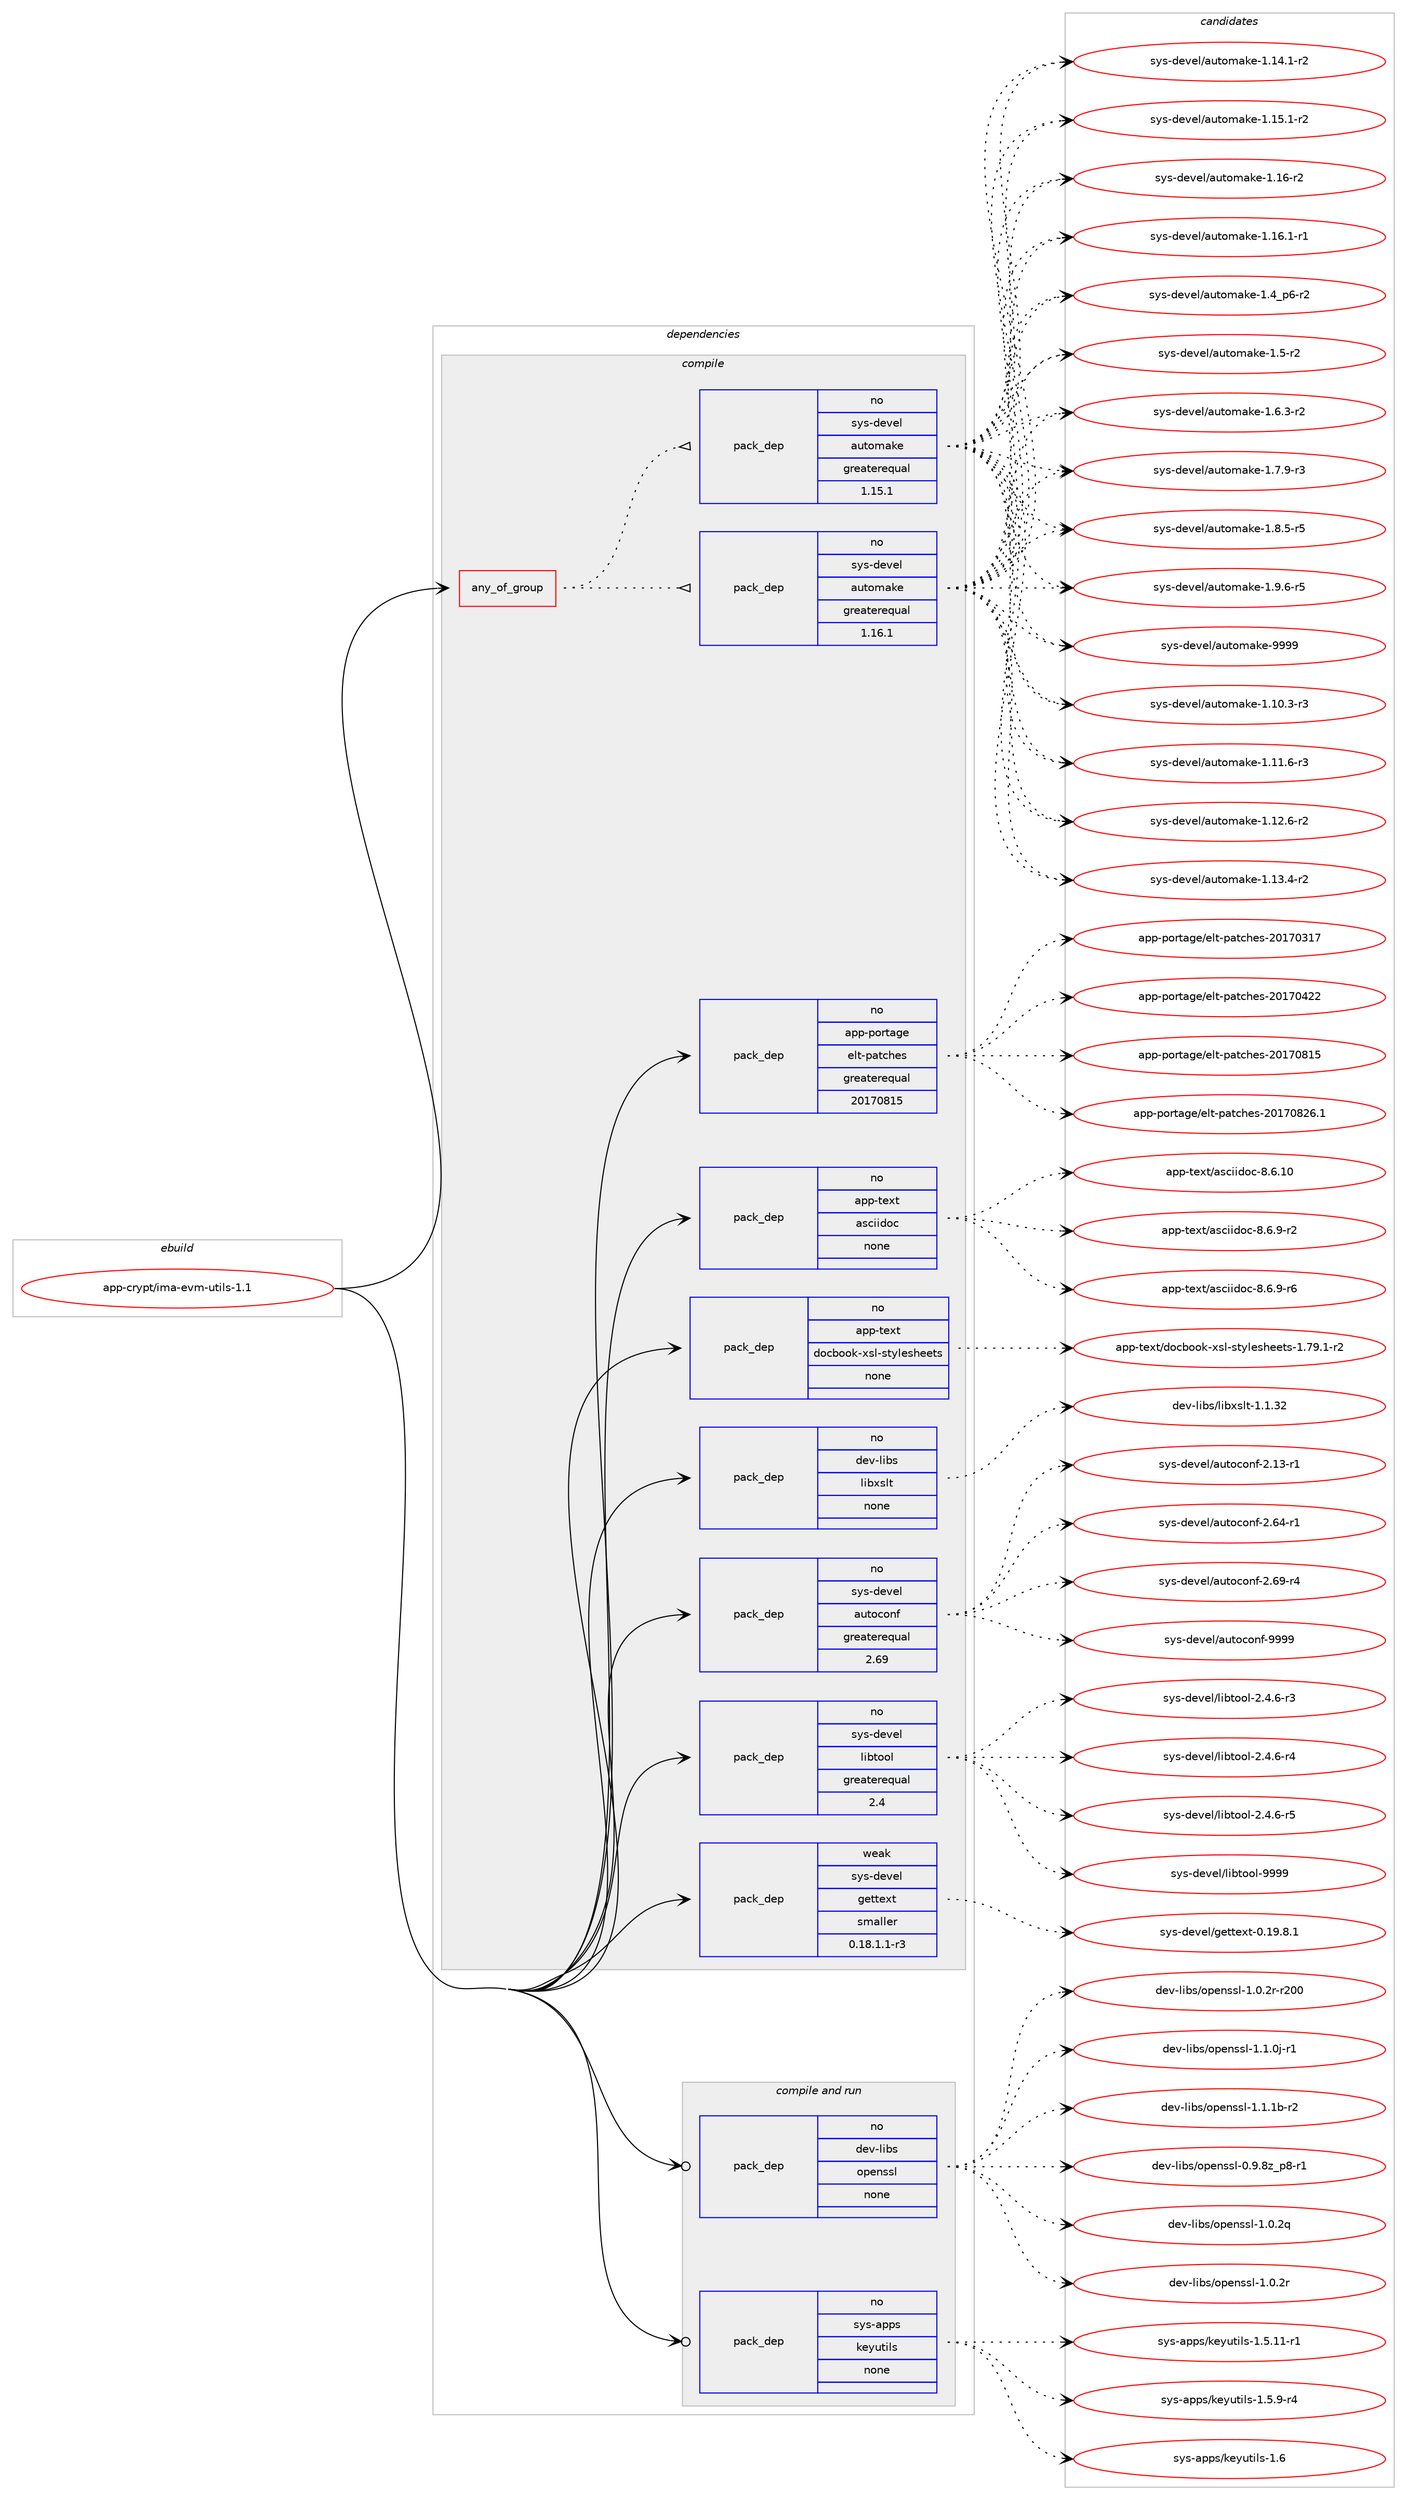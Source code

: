 digraph prolog {

# *************
# Graph options
# *************

newrank=true;
concentrate=true;
compound=true;
graph [rankdir=LR,fontname=Helvetica,fontsize=10,ranksep=1.5];#, ranksep=2.5, nodesep=0.2];
edge  [arrowhead=vee];
node  [fontname=Helvetica,fontsize=10];

# **********
# The ebuild
# **********

subgraph cluster_leftcol {
color=gray;
rank=same;
label=<<i>ebuild</i>>;
id [label="app-crypt/ima-evm-utils-1.1", color=red, width=4, href="../app-crypt/ima-evm-utils-1.1.svg"];
}

# ****************
# The dependencies
# ****************

subgraph cluster_midcol {
color=gray;
label=<<i>dependencies</i>>;
subgraph cluster_compile {
fillcolor="#eeeeee";
style=filled;
label=<<i>compile</i>>;
subgraph any19295 {
dependency1275895 [label=<<TABLE BORDER="0" CELLBORDER="1" CELLSPACING="0" CELLPADDING="4"><TR><TD CELLPADDING="10">any_of_group</TD></TR></TABLE>>, shape=none, color=red];subgraph pack908333 {
dependency1275896 [label=<<TABLE BORDER="0" CELLBORDER="1" CELLSPACING="0" CELLPADDING="4" WIDTH="220"><TR><TD ROWSPAN="6" CELLPADDING="30">pack_dep</TD></TR><TR><TD WIDTH="110">no</TD></TR><TR><TD>sys-devel</TD></TR><TR><TD>automake</TD></TR><TR><TD>greaterequal</TD></TR><TR><TD>1.16.1</TD></TR></TABLE>>, shape=none, color=blue];
}
dependency1275895:e -> dependency1275896:w [weight=20,style="dotted",arrowhead="oinv"];
subgraph pack908334 {
dependency1275897 [label=<<TABLE BORDER="0" CELLBORDER="1" CELLSPACING="0" CELLPADDING="4" WIDTH="220"><TR><TD ROWSPAN="6" CELLPADDING="30">pack_dep</TD></TR><TR><TD WIDTH="110">no</TD></TR><TR><TD>sys-devel</TD></TR><TR><TD>automake</TD></TR><TR><TD>greaterequal</TD></TR><TR><TD>1.15.1</TD></TR></TABLE>>, shape=none, color=blue];
}
dependency1275895:e -> dependency1275897:w [weight=20,style="dotted",arrowhead="oinv"];
}
id:e -> dependency1275895:w [weight=20,style="solid",arrowhead="vee"];
subgraph pack908335 {
dependency1275898 [label=<<TABLE BORDER="0" CELLBORDER="1" CELLSPACING="0" CELLPADDING="4" WIDTH="220"><TR><TD ROWSPAN="6" CELLPADDING="30">pack_dep</TD></TR><TR><TD WIDTH="110">no</TD></TR><TR><TD>app-portage</TD></TR><TR><TD>elt-patches</TD></TR><TR><TD>greaterequal</TD></TR><TR><TD>20170815</TD></TR></TABLE>>, shape=none, color=blue];
}
id:e -> dependency1275898:w [weight=20,style="solid",arrowhead="vee"];
subgraph pack908336 {
dependency1275899 [label=<<TABLE BORDER="0" CELLBORDER="1" CELLSPACING="0" CELLPADDING="4" WIDTH="220"><TR><TD ROWSPAN="6" CELLPADDING="30">pack_dep</TD></TR><TR><TD WIDTH="110">no</TD></TR><TR><TD>app-text</TD></TR><TR><TD>asciidoc</TD></TR><TR><TD>none</TD></TR><TR><TD></TD></TR></TABLE>>, shape=none, color=blue];
}
id:e -> dependency1275899:w [weight=20,style="solid",arrowhead="vee"];
subgraph pack908337 {
dependency1275900 [label=<<TABLE BORDER="0" CELLBORDER="1" CELLSPACING="0" CELLPADDING="4" WIDTH="220"><TR><TD ROWSPAN="6" CELLPADDING="30">pack_dep</TD></TR><TR><TD WIDTH="110">no</TD></TR><TR><TD>app-text</TD></TR><TR><TD>docbook-xsl-stylesheets</TD></TR><TR><TD>none</TD></TR><TR><TD></TD></TR></TABLE>>, shape=none, color=blue];
}
id:e -> dependency1275900:w [weight=20,style="solid",arrowhead="vee"];
subgraph pack908338 {
dependency1275901 [label=<<TABLE BORDER="0" CELLBORDER="1" CELLSPACING="0" CELLPADDING="4" WIDTH="220"><TR><TD ROWSPAN="6" CELLPADDING="30">pack_dep</TD></TR><TR><TD WIDTH="110">no</TD></TR><TR><TD>dev-libs</TD></TR><TR><TD>libxslt</TD></TR><TR><TD>none</TD></TR><TR><TD></TD></TR></TABLE>>, shape=none, color=blue];
}
id:e -> dependency1275901:w [weight=20,style="solid",arrowhead="vee"];
subgraph pack908339 {
dependency1275902 [label=<<TABLE BORDER="0" CELLBORDER="1" CELLSPACING="0" CELLPADDING="4" WIDTH="220"><TR><TD ROWSPAN="6" CELLPADDING="30">pack_dep</TD></TR><TR><TD WIDTH="110">no</TD></TR><TR><TD>sys-devel</TD></TR><TR><TD>autoconf</TD></TR><TR><TD>greaterequal</TD></TR><TR><TD>2.69</TD></TR></TABLE>>, shape=none, color=blue];
}
id:e -> dependency1275902:w [weight=20,style="solid",arrowhead="vee"];
subgraph pack908340 {
dependency1275903 [label=<<TABLE BORDER="0" CELLBORDER="1" CELLSPACING="0" CELLPADDING="4" WIDTH="220"><TR><TD ROWSPAN="6" CELLPADDING="30">pack_dep</TD></TR><TR><TD WIDTH="110">no</TD></TR><TR><TD>sys-devel</TD></TR><TR><TD>libtool</TD></TR><TR><TD>greaterequal</TD></TR><TR><TD>2.4</TD></TR></TABLE>>, shape=none, color=blue];
}
id:e -> dependency1275903:w [weight=20,style="solid",arrowhead="vee"];
subgraph pack908341 {
dependency1275904 [label=<<TABLE BORDER="0" CELLBORDER="1" CELLSPACING="0" CELLPADDING="4" WIDTH="220"><TR><TD ROWSPAN="6" CELLPADDING="30">pack_dep</TD></TR><TR><TD WIDTH="110">weak</TD></TR><TR><TD>sys-devel</TD></TR><TR><TD>gettext</TD></TR><TR><TD>smaller</TD></TR><TR><TD>0.18.1.1-r3</TD></TR></TABLE>>, shape=none, color=blue];
}
id:e -> dependency1275904:w [weight=20,style="solid",arrowhead="vee"];
}
subgraph cluster_compileandrun {
fillcolor="#eeeeee";
style=filled;
label=<<i>compile and run</i>>;
subgraph pack908342 {
dependency1275905 [label=<<TABLE BORDER="0" CELLBORDER="1" CELLSPACING="0" CELLPADDING="4" WIDTH="220"><TR><TD ROWSPAN="6" CELLPADDING="30">pack_dep</TD></TR><TR><TD WIDTH="110">no</TD></TR><TR><TD>dev-libs</TD></TR><TR><TD>openssl</TD></TR><TR><TD>none</TD></TR><TR><TD></TD></TR></TABLE>>, shape=none, color=blue];
}
id:e -> dependency1275905:w [weight=20,style="solid",arrowhead="odotvee"];
subgraph pack908343 {
dependency1275906 [label=<<TABLE BORDER="0" CELLBORDER="1" CELLSPACING="0" CELLPADDING="4" WIDTH="220"><TR><TD ROWSPAN="6" CELLPADDING="30">pack_dep</TD></TR><TR><TD WIDTH="110">no</TD></TR><TR><TD>sys-apps</TD></TR><TR><TD>keyutils</TD></TR><TR><TD>none</TD></TR><TR><TD></TD></TR></TABLE>>, shape=none, color=blue];
}
id:e -> dependency1275906:w [weight=20,style="solid",arrowhead="odotvee"];
}
subgraph cluster_run {
fillcolor="#eeeeee";
style=filled;
label=<<i>run</i>>;
}
}

# **************
# The candidates
# **************

subgraph cluster_choices {
rank=same;
color=gray;
label=<<i>candidates</i>>;

subgraph choice908333 {
color=black;
nodesep=1;
choice11512111545100101118101108479711711611110997107101454946494846514511451 [label="sys-devel/automake-1.10.3-r3", color=red, width=4,href="../sys-devel/automake-1.10.3-r3.svg"];
choice11512111545100101118101108479711711611110997107101454946494946544511451 [label="sys-devel/automake-1.11.6-r3", color=red, width=4,href="../sys-devel/automake-1.11.6-r3.svg"];
choice11512111545100101118101108479711711611110997107101454946495046544511450 [label="sys-devel/automake-1.12.6-r2", color=red, width=4,href="../sys-devel/automake-1.12.6-r2.svg"];
choice11512111545100101118101108479711711611110997107101454946495146524511450 [label="sys-devel/automake-1.13.4-r2", color=red, width=4,href="../sys-devel/automake-1.13.4-r2.svg"];
choice11512111545100101118101108479711711611110997107101454946495246494511450 [label="sys-devel/automake-1.14.1-r2", color=red, width=4,href="../sys-devel/automake-1.14.1-r2.svg"];
choice11512111545100101118101108479711711611110997107101454946495346494511450 [label="sys-devel/automake-1.15.1-r2", color=red, width=4,href="../sys-devel/automake-1.15.1-r2.svg"];
choice1151211154510010111810110847971171161111099710710145494649544511450 [label="sys-devel/automake-1.16-r2", color=red, width=4,href="../sys-devel/automake-1.16-r2.svg"];
choice11512111545100101118101108479711711611110997107101454946495446494511449 [label="sys-devel/automake-1.16.1-r1", color=red, width=4,href="../sys-devel/automake-1.16.1-r1.svg"];
choice115121115451001011181011084797117116111109971071014549465295112544511450 [label="sys-devel/automake-1.4_p6-r2", color=red, width=4,href="../sys-devel/automake-1.4_p6-r2.svg"];
choice11512111545100101118101108479711711611110997107101454946534511450 [label="sys-devel/automake-1.5-r2", color=red, width=4,href="../sys-devel/automake-1.5-r2.svg"];
choice115121115451001011181011084797117116111109971071014549465446514511450 [label="sys-devel/automake-1.6.3-r2", color=red, width=4,href="../sys-devel/automake-1.6.3-r2.svg"];
choice115121115451001011181011084797117116111109971071014549465546574511451 [label="sys-devel/automake-1.7.9-r3", color=red, width=4,href="../sys-devel/automake-1.7.9-r3.svg"];
choice115121115451001011181011084797117116111109971071014549465646534511453 [label="sys-devel/automake-1.8.5-r5", color=red, width=4,href="../sys-devel/automake-1.8.5-r5.svg"];
choice115121115451001011181011084797117116111109971071014549465746544511453 [label="sys-devel/automake-1.9.6-r5", color=red, width=4,href="../sys-devel/automake-1.9.6-r5.svg"];
choice115121115451001011181011084797117116111109971071014557575757 [label="sys-devel/automake-9999", color=red, width=4,href="../sys-devel/automake-9999.svg"];
dependency1275896:e -> choice11512111545100101118101108479711711611110997107101454946494846514511451:w [style=dotted,weight="100"];
dependency1275896:e -> choice11512111545100101118101108479711711611110997107101454946494946544511451:w [style=dotted,weight="100"];
dependency1275896:e -> choice11512111545100101118101108479711711611110997107101454946495046544511450:w [style=dotted,weight="100"];
dependency1275896:e -> choice11512111545100101118101108479711711611110997107101454946495146524511450:w [style=dotted,weight="100"];
dependency1275896:e -> choice11512111545100101118101108479711711611110997107101454946495246494511450:w [style=dotted,weight="100"];
dependency1275896:e -> choice11512111545100101118101108479711711611110997107101454946495346494511450:w [style=dotted,weight="100"];
dependency1275896:e -> choice1151211154510010111810110847971171161111099710710145494649544511450:w [style=dotted,weight="100"];
dependency1275896:e -> choice11512111545100101118101108479711711611110997107101454946495446494511449:w [style=dotted,weight="100"];
dependency1275896:e -> choice115121115451001011181011084797117116111109971071014549465295112544511450:w [style=dotted,weight="100"];
dependency1275896:e -> choice11512111545100101118101108479711711611110997107101454946534511450:w [style=dotted,weight="100"];
dependency1275896:e -> choice115121115451001011181011084797117116111109971071014549465446514511450:w [style=dotted,weight="100"];
dependency1275896:e -> choice115121115451001011181011084797117116111109971071014549465546574511451:w [style=dotted,weight="100"];
dependency1275896:e -> choice115121115451001011181011084797117116111109971071014549465646534511453:w [style=dotted,weight="100"];
dependency1275896:e -> choice115121115451001011181011084797117116111109971071014549465746544511453:w [style=dotted,weight="100"];
dependency1275896:e -> choice115121115451001011181011084797117116111109971071014557575757:w [style=dotted,weight="100"];
}
subgraph choice908334 {
color=black;
nodesep=1;
choice11512111545100101118101108479711711611110997107101454946494846514511451 [label="sys-devel/automake-1.10.3-r3", color=red, width=4,href="../sys-devel/automake-1.10.3-r3.svg"];
choice11512111545100101118101108479711711611110997107101454946494946544511451 [label="sys-devel/automake-1.11.6-r3", color=red, width=4,href="../sys-devel/automake-1.11.6-r3.svg"];
choice11512111545100101118101108479711711611110997107101454946495046544511450 [label="sys-devel/automake-1.12.6-r2", color=red, width=4,href="../sys-devel/automake-1.12.6-r2.svg"];
choice11512111545100101118101108479711711611110997107101454946495146524511450 [label="sys-devel/automake-1.13.4-r2", color=red, width=4,href="../sys-devel/automake-1.13.4-r2.svg"];
choice11512111545100101118101108479711711611110997107101454946495246494511450 [label="sys-devel/automake-1.14.1-r2", color=red, width=4,href="../sys-devel/automake-1.14.1-r2.svg"];
choice11512111545100101118101108479711711611110997107101454946495346494511450 [label="sys-devel/automake-1.15.1-r2", color=red, width=4,href="../sys-devel/automake-1.15.1-r2.svg"];
choice1151211154510010111810110847971171161111099710710145494649544511450 [label="sys-devel/automake-1.16-r2", color=red, width=4,href="../sys-devel/automake-1.16-r2.svg"];
choice11512111545100101118101108479711711611110997107101454946495446494511449 [label="sys-devel/automake-1.16.1-r1", color=red, width=4,href="../sys-devel/automake-1.16.1-r1.svg"];
choice115121115451001011181011084797117116111109971071014549465295112544511450 [label="sys-devel/automake-1.4_p6-r2", color=red, width=4,href="../sys-devel/automake-1.4_p6-r2.svg"];
choice11512111545100101118101108479711711611110997107101454946534511450 [label="sys-devel/automake-1.5-r2", color=red, width=4,href="../sys-devel/automake-1.5-r2.svg"];
choice115121115451001011181011084797117116111109971071014549465446514511450 [label="sys-devel/automake-1.6.3-r2", color=red, width=4,href="../sys-devel/automake-1.6.3-r2.svg"];
choice115121115451001011181011084797117116111109971071014549465546574511451 [label="sys-devel/automake-1.7.9-r3", color=red, width=4,href="../sys-devel/automake-1.7.9-r3.svg"];
choice115121115451001011181011084797117116111109971071014549465646534511453 [label="sys-devel/automake-1.8.5-r5", color=red, width=4,href="../sys-devel/automake-1.8.5-r5.svg"];
choice115121115451001011181011084797117116111109971071014549465746544511453 [label="sys-devel/automake-1.9.6-r5", color=red, width=4,href="../sys-devel/automake-1.9.6-r5.svg"];
choice115121115451001011181011084797117116111109971071014557575757 [label="sys-devel/automake-9999", color=red, width=4,href="../sys-devel/automake-9999.svg"];
dependency1275897:e -> choice11512111545100101118101108479711711611110997107101454946494846514511451:w [style=dotted,weight="100"];
dependency1275897:e -> choice11512111545100101118101108479711711611110997107101454946494946544511451:w [style=dotted,weight="100"];
dependency1275897:e -> choice11512111545100101118101108479711711611110997107101454946495046544511450:w [style=dotted,weight="100"];
dependency1275897:e -> choice11512111545100101118101108479711711611110997107101454946495146524511450:w [style=dotted,weight="100"];
dependency1275897:e -> choice11512111545100101118101108479711711611110997107101454946495246494511450:w [style=dotted,weight="100"];
dependency1275897:e -> choice11512111545100101118101108479711711611110997107101454946495346494511450:w [style=dotted,weight="100"];
dependency1275897:e -> choice1151211154510010111810110847971171161111099710710145494649544511450:w [style=dotted,weight="100"];
dependency1275897:e -> choice11512111545100101118101108479711711611110997107101454946495446494511449:w [style=dotted,weight="100"];
dependency1275897:e -> choice115121115451001011181011084797117116111109971071014549465295112544511450:w [style=dotted,weight="100"];
dependency1275897:e -> choice11512111545100101118101108479711711611110997107101454946534511450:w [style=dotted,weight="100"];
dependency1275897:e -> choice115121115451001011181011084797117116111109971071014549465446514511450:w [style=dotted,weight="100"];
dependency1275897:e -> choice115121115451001011181011084797117116111109971071014549465546574511451:w [style=dotted,weight="100"];
dependency1275897:e -> choice115121115451001011181011084797117116111109971071014549465646534511453:w [style=dotted,weight="100"];
dependency1275897:e -> choice115121115451001011181011084797117116111109971071014549465746544511453:w [style=dotted,weight="100"];
dependency1275897:e -> choice115121115451001011181011084797117116111109971071014557575757:w [style=dotted,weight="100"];
}
subgraph choice908335 {
color=black;
nodesep=1;
choice97112112451121111141169710310147101108116451129711699104101115455048495548514955 [label="app-portage/elt-patches-20170317", color=red, width=4,href="../app-portage/elt-patches-20170317.svg"];
choice97112112451121111141169710310147101108116451129711699104101115455048495548525050 [label="app-portage/elt-patches-20170422", color=red, width=4,href="../app-portage/elt-patches-20170422.svg"];
choice97112112451121111141169710310147101108116451129711699104101115455048495548564953 [label="app-portage/elt-patches-20170815", color=red, width=4,href="../app-portage/elt-patches-20170815.svg"];
choice971121124511211111411697103101471011081164511297116991041011154550484955485650544649 [label="app-portage/elt-patches-20170826.1", color=red, width=4,href="../app-portage/elt-patches-20170826.1.svg"];
dependency1275898:e -> choice97112112451121111141169710310147101108116451129711699104101115455048495548514955:w [style=dotted,weight="100"];
dependency1275898:e -> choice97112112451121111141169710310147101108116451129711699104101115455048495548525050:w [style=dotted,weight="100"];
dependency1275898:e -> choice97112112451121111141169710310147101108116451129711699104101115455048495548564953:w [style=dotted,weight="100"];
dependency1275898:e -> choice971121124511211111411697103101471011081164511297116991041011154550484955485650544649:w [style=dotted,weight="100"];
}
subgraph choice908336 {
color=black;
nodesep=1;
choice97112112451161011201164797115991051051001119945564654464948 [label="app-text/asciidoc-8.6.10", color=red, width=4,href="../app-text/asciidoc-8.6.10.svg"];
choice9711211245116101120116479711599105105100111994556465446574511450 [label="app-text/asciidoc-8.6.9-r2", color=red, width=4,href="../app-text/asciidoc-8.6.9-r2.svg"];
choice9711211245116101120116479711599105105100111994556465446574511454 [label="app-text/asciidoc-8.6.9-r6", color=red, width=4,href="../app-text/asciidoc-8.6.9-r6.svg"];
dependency1275899:e -> choice97112112451161011201164797115991051051001119945564654464948:w [style=dotted,weight="100"];
dependency1275899:e -> choice9711211245116101120116479711599105105100111994556465446574511450:w [style=dotted,weight="100"];
dependency1275899:e -> choice9711211245116101120116479711599105105100111994556465446574511454:w [style=dotted,weight="100"];
}
subgraph choice908337 {
color=black;
nodesep=1;
choice97112112451161011201164710011199981111111074512011510845115116121108101115104101101116115454946555746494511450 [label="app-text/docbook-xsl-stylesheets-1.79.1-r2", color=red, width=4,href="../app-text/docbook-xsl-stylesheets-1.79.1-r2.svg"];
dependency1275900:e -> choice97112112451161011201164710011199981111111074512011510845115116121108101115104101101116115454946555746494511450:w [style=dotted,weight="100"];
}
subgraph choice908338 {
color=black;
nodesep=1;
choice1001011184510810598115471081059812011510811645494649465150 [label="dev-libs/libxslt-1.1.32", color=red, width=4,href="../dev-libs/libxslt-1.1.32.svg"];
dependency1275901:e -> choice1001011184510810598115471081059812011510811645494649465150:w [style=dotted,weight="100"];
}
subgraph choice908339 {
color=black;
nodesep=1;
choice1151211154510010111810110847971171161119911111010245504649514511449 [label="sys-devel/autoconf-2.13-r1", color=red, width=4,href="../sys-devel/autoconf-2.13-r1.svg"];
choice1151211154510010111810110847971171161119911111010245504654524511449 [label="sys-devel/autoconf-2.64-r1", color=red, width=4,href="../sys-devel/autoconf-2.64-r1.svg"];
choice1151211154510010111810110847971171161119911111010245504654574511452 [label="sys-devel/autoconf-2.69-r4", color=red, width=4,href="../sys-devel/autoconf-2.69-r4.svg"];
choice115121115451001011181011084797117116111991111101024557575757 [label="sys-devel/autoconf-9999", color=red, width=4,href="../sys-devel/autoconf-9999.svg"];
dependency1275902:e -> choice1151211154510010111810110847971171161119911111010245504649514511449:w [style=dotted,weight="100"];
dependency1275902:e -> choice1151211154510010111810110847971171161119911111010245504654524511449:w [style=dotted,weight="100"];
dependency1275902:e -> choice1151211154510010111810110847971171161119911111010245504654574511452:w [style=dotted,weight="100"];
dependency1275902:e -> choice115121115451001011181011084797117116111991111101024557575757:w [style=dotted,weight="100"];
}
subgraph choice908340 {
color=black;
nodesep=1;
choice1151211154510010111810110847108105981161111111084550465246544511451 [label="sys-devel/libtool-2.4.6-r3", color=red, width=4,href="../sys-devel/libtool-2.4.6-r3.svg"];
choice1151211154510010111810110847108105981161111111084550465246544511452 [label="sys-devel/libtool-2.4.6-r4", color=red, width=4,href="../sys-devel/libtool-2.4.6-r4.svg"];
choice1151211154510010111810110847108105981161111111084550465246544511453 [label="sys-devel/libtool-2.4.6-r5", color=red, width=4,href="../sys-devel/libtool-2.4.6-r5.svg"];
choice1151211154510010111810110847108105981161111111084557575757 [label="sys-devel/libtool-9999", color=red, width=4,href="../sys-devel/libtool-9999.svg"];
dependency1275903:e -> choice1151211154510010111810110847108105981161111111084550465246544511451:w [style=dotted,weight="100"];
dependency1275903:e -> choice1151211154510010111810110847108105981161111111084550465246544511452:w [style=dotted,weight="100"];
dependency1275903:e -> choice1151211154510010111810110847108105981161111111084550465246544511453:w [style=dotted,weight="100"];
dependency1275903:e -> choice1151211154510010111810110847108105981161111111084557575757:w [style=dotted,weight="100"];
}
subgraph choice908341 {
color=black;
nodesep=1;
choice1151211154510010111810110847103101116116101120116454846495746564649 [label="sys-devel/gettext-0.19.8.1", color=red, width=4,href="../sys-devel/gettext-0.19.8.1.svg"];
dependency1275904:e -> choice1151211154510010111810110847103101116116101120116454846495746564649:w [style=dotted,weight="100"];
}
subgraph choice908342 {
color=black;
nodesep=1;
choice10010111845108105981154711111210111011511510845484657465612295112564511449 [label="dev-libs/openssl-0.9.8z_p8-r1", color=red, width=4,href="../dev-libs/openssl-0.9.8z_p8-r1.svg"];
choice100101118451081059811547111112101110115115108454946484650113 [label="dev-libs/openssl-1.0.2q", color=red, width=4,href="../dev-libs/openssl-1.0.2q.svg"];
choice100101118451081059811547111112101110115115108454946484650114 [label="dev-libs/openssl-1.0.2r", color=red, width=4,href="../dev-libs/openssl-1.0.2r.svg"];
choice10010111845108105981154711111210111011511510845494648465011445114504848 [label="dev-libs/openssl-1.0.2r-r200", color=red, width=4,href="../dev-libs/openssl-1.0.2r-r200.svg"];
choice1001011184510810598115471111121011101151151084549464946481064511449 [label="dev-libs/openssl-1.1.0j-r1", color=red, width=4,href="../dev-libs/openssl-1.1.0j-r1.svg"];
choice100101118451081059811547111112101110115115108454946494649984511450 [label="dev-libs/openssl-1.1.1b-r2", color=red, width=4,href="../dev-libs/openssl-1.1.1b-r2.svg"];
dependency1275905:e -> choice10010111845108105981154711111210111011511510845484657465612295112564511449:w [style=dotted,weight="100"];
dependency1275905:e -> choice100101118451081059811547111112101110115115108454946484650113:w [style=dotted,weight="100"];
dependency1275905:e -> choice100101118451081059811547111112101110115115108454946484650114:w [style=dotted,weight="100"];
dependency1275905:e -> choice10010111845108105981154711111210111011511510845494648465011445114504848:w [style=dotted,weight="100"];
dependency1275905:e -> choice1001011184510810598115471111121011101151151084549464946481064511449:w [style=dotted,weight="100"];
dependency1275905:e -> choice100101118451081059811547111112101110115115108454946494649984511450:w [style=dotted,weight="100"];
}
subgraph choice908343 {
color=black;
nodesep=1;
choice115121115459711211211547107101121117116105108115454946534649494511449 [label="sys-apps/keyutils-1.5.11-r1", color=red, width=4,href="../sys-apps/keyutils-1.5.11-r1.svg"];
choice1151211154597112112115471071011211171161051081154549465346574511452 [label="sys-apps/keyutils-1.5.9-r4", color=red, width=4,href="../sys-apps/keyutils-1.5.9-r4.svg"];
choice11512111545971121121154710710112111711610510811545494654 [label="sys-apps/keyutils-1.6", color=red, width=4,href="../sys-apps/keyutils-1.6.svg"];
dependency1275906:e -> choice115121115459711211211547107101121117116105108115454946534649494511449:w [style=dotted,weight="100"];
dependency1275906:e -> choice1151211154597112112115471071011211171161051081154549465346574511452:w [style=dotted,weight="100"];
dependency1275906:e -> choice11512111545971121121154710710112111711610510811545494654:w [style=dotted,weight="100"];
}
}

}

